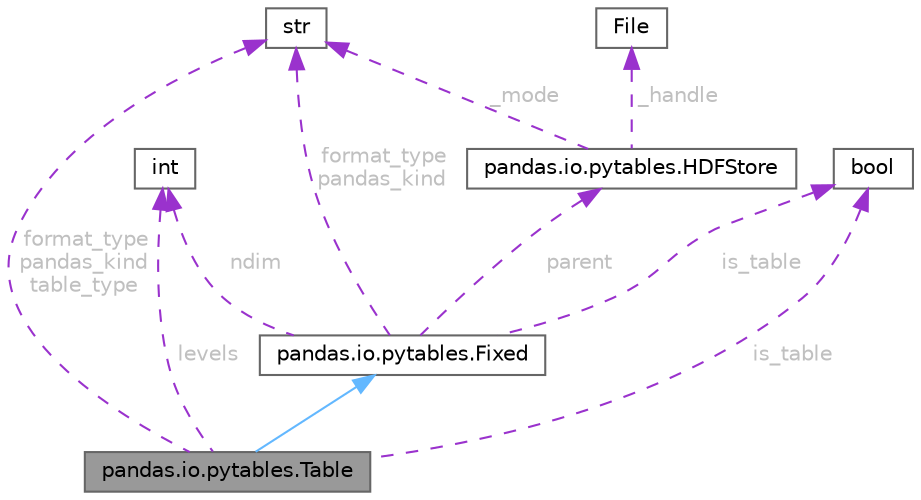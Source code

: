 digraph "pandas.io.pytables.Table"
{
 // LATEX_PDF_SIZE
  bgcolor="transparent";
  edge [fontname=Helvetica,fontsize=10,labelfontname=Helvetica,labelfontsize=10];
  node [fontname=Helvetica,fontsize=10,shape=box,height=0.2,width=0.4];
  Node1 [id="Node000001",label="pandas.io.pytables.Table",height=0.2,width=0.4,color="gray40", fillcolor="grey60", style="filled", fontcolor="black",tooltip=" "];
  Node2 -> Node1 [id="edge11_Node000001_Node000002",dir="back",color="steelblue1",style="solid",tooltip=" "];
  Node2 [id="Node000002",label="pandas.io.pytables.Fixed",height=0.2,width=0.4,color="gray40", fillcolor="white", style="filled",URL="$classpandas_1_1io_1_1pytables_1_1Fixed.html",tooltip=" "];
  Node3 -> Node2 [id="edge12_Node000002_Node000003",dir="back",color="darkorchid3",style="dashed",tooltip=" ",label=" format_type\npandas_kind",fontcolor="grey" ];
  Node3 [id="Node000003",label="str",height=0.2,width=0.4,color="gray40", fillcolor="white", style="filled",tooltip=" "];
  Node4 -> Node2 [id="edge13_Node000002_Node000004",dir="back",color="darkorchid3",style="dashed",tooltip=" ",label=" ndim",fontcolor="grey" ];
  Node4 [id="Node000004",label="int",height=0.2,width=0.4,color="gray40", fillcolor="white", style="filled",tooltip=" "];
  Node5 -> Node2 [id="edge14_Node000002_Node000005",dir="back",color="darkorchid3",style="dashed",tooltip=" ",label=" parent",fontcolor="grey" ];
  Node5 [id="Node000005",label="pandas.io.pytables.HDFStore",height=0.2,width=0.4,color="gray40", fillcolor="white", style="filled",URL="$classpandas_1_1io_1_1pytables_1_1HDFStore.html",tooltip=" "];
  Node6 -> Node5 [id="edge15_Node000005_Node000006",dir="back",color="darkorchid3",style="dashed",tooltip=" ",label=" _handle",fontcolor="grey" ];
  Node6 [id="Node000006",label="File",height=0.2,width=0.4,color="gray40", fillcolor="white", style="filled",tooltip=" "];
  Node3 -> Node5 [id="edge16_Node000005_Node000003",dir="back",color="darkorchid3",style="dashed",tooltip=" ",label=" _mode",fontcolor="grey" ];
  Node7 -> Node2 [id="edge17_Node000002_Node000007",dir="back",color="darkorchid3",style="dashed",tooltip=" ",label=" is_table",fontcolor="grey" ];
  Node7 [id="Node000007",label="bool",height=0.2,width=0.4,color="gray40", fillcolor="white", style="filled",tooltip=" "];
  Node3 -> Node1 [id="edge18_Node000001_Node000003",dir="back",color="darkorchid3",style="dashed",tooltip=" ",label=" format_type\npandas_kind\ntable_type",fontcolor="grey" ];
  Node4 -> Node1 [id="edge19_Node000001_Node000004",dir="back",color="darkorchid3",style="dashed",tooltip=" ",label=" levels",fontcolor="grey" ];
  Node7 -> Node1 [id="edge20_Node000001_Node000007",dir="back",color="darkorchid3",style="dashed",tooltip=" ",label=" is_table",fontcolor="grey" ];
}

